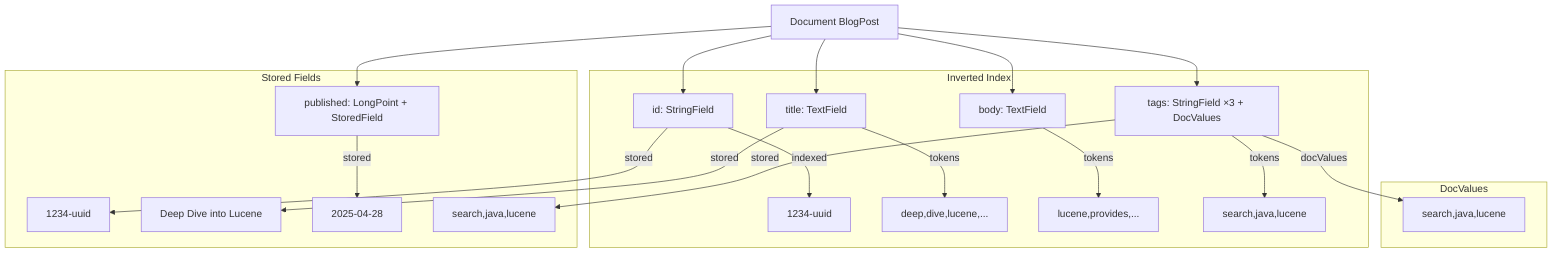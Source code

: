 graph TD
  Doc[Document BlogPost]
  Doc --> F1[id: StringField]
  Doc --> F2[title: TextField]
  Doc --> F3[body: TextField]
  Doc --> F4[published: LongPoint + StoredField]
  Doc --> F5[tags: StringField ×3 + DocValues]

  subgraph InvertedIndex["Inverted Index"]
    F1 -- indexed --> inv1["1234-uuid"]
    F2 -- tokens --> inv2["deep,dive,lucene,..."]
    F3 -- tokens --> inv3["lucene,provides,..."]
    F5 -- tokens --> inv5["search,java,lucene"]
  end

  subgraph StoredFields["Stored Fields"]
    F1 -- stored --> sf1["1234-uuid"]
    F2 -- stored --> sf2["Deep Dive into Lucene"]
    F4 -- stored --> sf4["2025-04-28"]
    F5 -- stored --> sf5["search,java,lucene"]
  end

  subgraph DocValuesFields["DocValues"]
    F5 -- docValues --> dv5["search,java,lucene"]
  end